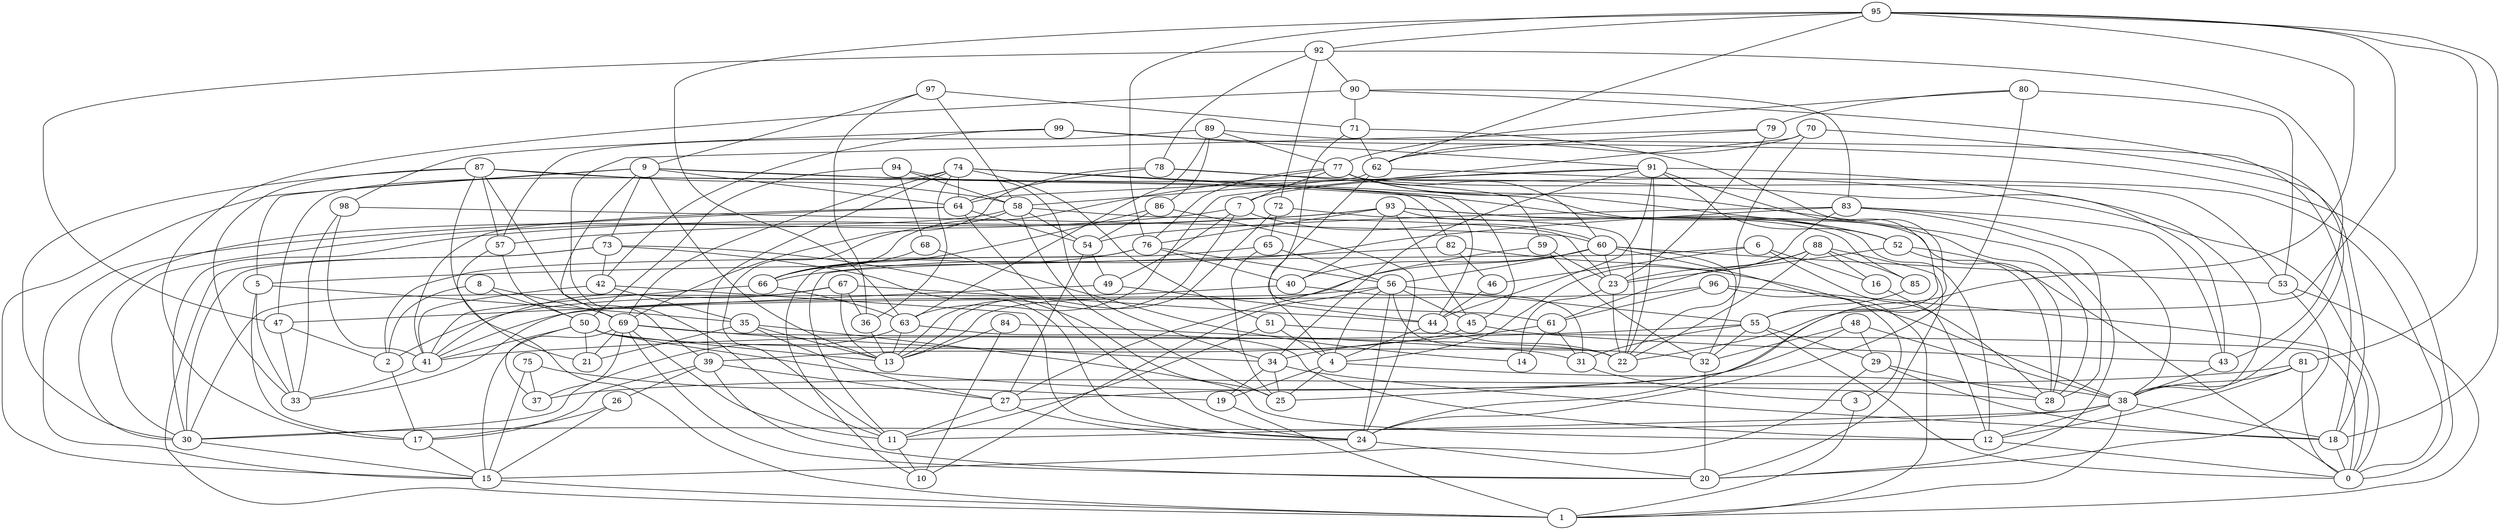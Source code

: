 digraph GG_graph {

subgraph G_graph {
edge [color = black]
"75" -> "19" [dir = none]
"75" -> "37" [dir = none]
"68" -> "66" [dir = none]
"15" -> "1" [dir = none]
"98" -> "41" [dir = none]
"98" -> "33" [dir = none]
"16" -> "12" [dir = none]
"46" -> "44" [dir = none]
"59" -> "27" [dir = none]
"59" -> "32" [dir = none]
"67" -> "41" [dir = none]
"67" -> "13" [dir = none]
"67" -> "36" [dir = none]
"50" -> "21" [dir = none]
"50" -> "32" [dir = none]
"50" -> "41" [dir = none]
"9" -> "5" [dir = none]
"9" -> "69" [dir = none]
"9" -> "13" [dir = none]
"9" -> "64" [dir = none]
"9" -> "43" [dir = none]
"70" -> "62" [dir = none]
"70" -> "38" [dir = none]
"70" -> "22" [dir = none]
"88" -> "22" [dir = none]
"88" -> "20" [dir = none]
"88" -> "61" [dir = none]
"88" -> "16" [dir = none]
"88" -> "85" [dir = none]
"44" -> "4" [dir = none]
"27" -> "11" [dir = none]
"27" -> "24" [dir = none]
"54" -> "27" [dir = none]
"54" -> "49" [dir = none]
"83" -> "43" [dir = none]
"83" -> "4" [dir = none]
"83" -> "28" [dir = none]
"83" -> "54" [dir = none]
"73" -> "30" [dir = none]
"73" -> "24" [dir = none]
"41" -> "33" [dir = none]
"42" -> "24" [dir = none]
"42" -> "35" [dir = none]
"42" -> "41" [dir = none]
"49" -> "47" [dir = none]
"80" -> "77" [dir = none]
"80" -> "53" [dir = none]
"82" -> "5" [dir = none]
"89" -> "63" [dir = none]
"89" -> "86" [dir = none]
"89" -> "18" [dir = none]
"6" -> "28" [dir = none]
"6" -> "11" [dir = none]
"6" -> "46" [dir = none]
"6" -> "16" [dir = none]
"76" -> "56" [dir = none]
"76" -> "66" [dir = none]
"76" -> "40" [dir = none]
"77" -> "20" [dir = none]
"77" -> "76" [dir = none]
"77" -> "66" [dir = none]
"77" -> "7" [dir = none]
"77" -> "53" [dir = none]
"4" -> "38" [dir = none]
"4" -> "25" [dir = none]
"4" -> "19" [dir = none]
"34" -> "18" [dir = none]
"34" -> "19" [dir = none]
"34" -> "25" [dir = none]
"60" -> "32" [dir = none]
"60" -> "53" [dir = none]
"60" -> "40" [dir = none]
"60" -> "13" [dir = none]
"52" -> "28" [dir = none]
"52" -> "23" [dir = none]
"23" -> "14" [dir = none]
"7" -> "60" [dir = none]
"7" -> "30" [dir = none]
"7" -> "49" [dir = none]
"7" -> "13" [dir = none]
"65" -> "2" [dir = none]
"65" -> "56" [dir = none]
"72" -> "65" [dir = none]
"64" -> "41" [dir = none]
"64" -> "54" [dir = none]
"87" -> "58" [dir = none]
"87" -> "39" [dir = none]
"87" -> "82" [dir = none]
"96" -> "3" [dir = none]
"96" -> "0" [dir = none]
"47" -> "33" [dir = none]
"91" -> "55" [dir = none]
"91" -> "52" [dir = none]
"91" -> "34" [dir = none]
"91" -> "44" [dir = none]
"91" -> "7" [dir = none]
"91" -> "64" [dir = none]
"35" -> "12" [dir = none]
"35" -> "27" [dir = none]
"35" -> "13" [dir = none]
"8" -> "50" [dir = none]
"8" -> "69" [dir = none]
"8" -> "2" [dir = none]
"56" -> "45" [dir = none]
"56" -> "24" [dir = none]
"56" -> "33" [dir = none]
"56" -> "55" [dir = none]
"56" -> "4" [dir = none]
"56" -> "10" [dir = none]
"56" -> "22" [dir = none]
"79" -> "11" [dir = none]
"79" -> "23" [dir = none]
"5" -> "33" [dir = none]
"53" -> "20" [dir = none]
"53" -> "1" [dir = none]
"61" -> "31" [dir = none]
"61" -> "14" [dir = none]
"61" -> "34" [dir = none]
"38" -> "11" [dir = none]
"38" -> "18" [dir = none]
"19" -> "1" [dir = none]
"95" -> "76" [dir = none]
"95" -> "62" [dir = none]
"69" -> "34" [dir = none]
"69" -> "20" [dir = none]
"69" -> "22" [dir = none]
"69" -> "37" [dir = none]
"69" -> "11" [dir = none]
"69" -> "21" [dir = none]
"69" -> "15" [dir = none]
"81" -> "38" [dir = none]
"81" -> "0" [dir = none]
"81" -> "12" [dir = none]
"81" -> "37" [dir = none]
"40" -> "2" [dir = none]
"17" -> "15" [dir = none]
"74" -> "51" [dir = none]
"74" -> "47" [dir = none]
"74" -> "36" [dir = none]
"74" -> "44" [dir = none]
"74" -> "45" [dir = none]
"74" -> "69" [dir = none]
"48" -> "29" [dir = none]
"48" -> "38" [dir = none]
"51" -> "0" [dir = none]
"51" -> "4" [dir = none]
"99" -> "91" [dir = none]
"99" -> "0" [dir = none]
"29" -> "18" [dir = none]
"29" -> "28" [dir = none]
"39" -> "27" [dir = none]
"39" -> "20" [dir = none]
"39" -> "26" [dir = none]
"90" -> "83" [dir = none]
"90" -> "71" [dir = none]
"11" -> "10" [dir = none]
"93" -> "85" [dir = none]
"93" -> "40" [dir = none]
"93" -> "12" [dir = none]
"93" -> "57" [dir = none]
"93" -> "30" [dir = none]
"45" -> "43" [dir = none]
"45" -> "39" [dir = none]
"57" -> "1" [dir = none]
"31" -> "3" [dir = none]
"62" -> "4" [dir = none]
"62" -> "0" [dir = none]
"3" -> "1" [dir = none]
"55" -> "0" [dir = none]
"55" -> "32" [dir = none]
"55" -> "41" [dir = none]
"55" -> "31" [dir = none]
"97" -> "36" [dir = none]
"97" -> "71" [dir = none]
"26" -> "15" [dir = none]
"26" -> "17" [dir = none]
"63" -> "12" [dir = none]
"92" -> "72" [dir = none]
"92" -> "43" [dir = none]
"92" -> "78" [dir = none]
"71" -> "61" [dir = none]
"71" -> "24" [dir = none]
"78" -> "59" [dir = none]
"78" -> "69" [dir = none]
"78" -> "64" [dir = none]
"94" -> "68" [dir = none]
"94" -> "34" [dir = none]
"94" -> "58" [dir = none]
"84" -> "13" [dir = none]
"84" -> "31" [dir = none]
"84" -> "10" [dir = none]
"58" -> "25" [dir = none]
"58" -> "23" [dir = none]
"58" -> "30" [dir = none]
"58" -> "11" [dir = none]
"24" -> "20" [dir = none]
"86" -> "66" [dir = none]
"86" -> "24" [dir = none]
"95" -> "18" [dir = none]
"30" -> "15" [dir = none]
"23" -> "22" [dir = none]
"47" -> "2" [dir = none]
"40" -> "31" [dir = none]
"73" -> "25" [dir = none]
"18" -> "0" [dir = none]
"93" -> "76" [dir = none]
"38" -> "30" [dir = none]
"36" -> "13" [dir = none]
"94" -> "50" [dir = none]
"74" -> "64" [dir = none]
"72" -> "13" [dir = none]
"88" -> "23" [dir = none]
"97" -> "9" [dir = none]
"9" -> "52" [dir = none]
"68" -> "14" [dir = none]
"99" -> "42" [dir = none]
"60" -> "56" [dir = none]
"95" -> "92" [dir = none]
"95" -> "81" [dir = none]
"50" -> "28" [dir = none]
"66" -> "63" [dir = none]
"82" -> "38" [dir = none]
"73" -> "1" [dir = none]
"44" -> "22" [dir = none]
"55" -> "29" [dir = none]
"92" -> "47" [dir = none]
"38" -> "12" [dir = none]
"95" -> "22" [dir = none]
"77" -> "28" [dir = none]
"64" -> "24" [dir = none]
"83" -> "66" [dir = none]
"98" -> "60" [dir = none]
"5" -> "17" [dir = none]
"96" -> "41" [dir = none]
"65" -> "25" [dir = none]
"85" -> "55" [dir = none]
"60" -> "23" [dir = none]
"12" -> "0" [dir = none]
"86" -> "54" [dir = none]
"29" -> "15" [dir = none]
"49" -> "44" [dir = none]
"38" -> "1" [dir = none]
"70" -> "63" [dir = none]
"48" -> "27" [dir = none]
"75" -> "15" [dir = none]
"72" -> "22" [dir = none]
"43" -> "38" [dir = none]
"74" -> "28" [dir = none]
"57" -> "50" [dir = none]
"50" -> "13" [dir = none]
"91" -> "22" [dir = none]
"9" -> "15" [dir = none]
"73" -> "42" [dir = none]
"90" -> "18" [dir = none]
"76" -> "10" [dir = none]
"48" -> "32" [dir = none]
"2" -> "17" [dir = none]
"5" -> "35" [dir = none]
"87" -> "30" [dir = none]
"60" -> "1" [dir = none]
"77" -> "60" [dir = none]
"90" -> "17" [dir = none]
"80" -> "24" [dir = none]
"71" -> "62" [dir = none]
"74" -> "39" [dir = none]
"67" -> "44" [dir = none]
"99" -> "98" [dir = none]
"87" -> "33" [dir = none]
"9" -> "73" [dir = none]
"95" -> "63" [dir = none]
"35" -> "21" [dir = none]
"62" -> "58" [dir = none]
"80" -> "79" [dir = none]
"89" -> "57" [dir = none]
"39" -> "17" [dir = none]
"79" -> "62" [dir = none]
"91" -> "38" [dir = none]
"67" -> "30" [dir = none]
"92" -> "90" [dir = none]
"82" -> "46" [dir = none]
"87" -> "57" [dir = none]
"93" -> "45" [dir = none]
"59" -> "23" [dir = none]
"63" -> "30" [dir = none]
"96" -> "61" [dir = none]
"95" -> "25" [dir = none]
"78" -> "0" [dir = none]
"93" -> "52" [dir = none]
"50" -> "37" [dir = none]
"51" -> "11" [dir = none]
"64" -> "15" [dir = none]
"52" -> "0" [dir = none]
"58" -> "54" [dir = none]
"89" -> "77" [dir = none]
"66" -> "41" [dir = none]
"32" -> "20" [dir = none]
"83" -> "38" [dir = none]
"63" -> "13" [dir = none]
"97" -> "58" [dir = none]
"87" -> "21" [dir = none]
}

}
